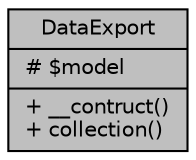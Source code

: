 digraph "DataExport"
{
 // LATEX_PDF_SIZE
  bgcolor="transparent";
  edge [fontname="Helvetica",fontsize="10",labelfontname="Helvetica",labelfontsize="10"];
  node [fontname="Helvetica",fontsize="10",shape=record];
  Node1 [label="{DataExport\n|# $model\l|+ __contruct()\l+ collection()\l}",height=0.2,width=0.4,color="black", fillcolor="grey75", style="filled", fontcolor="black",tooltip="Permite la exportación de datos."];
}
